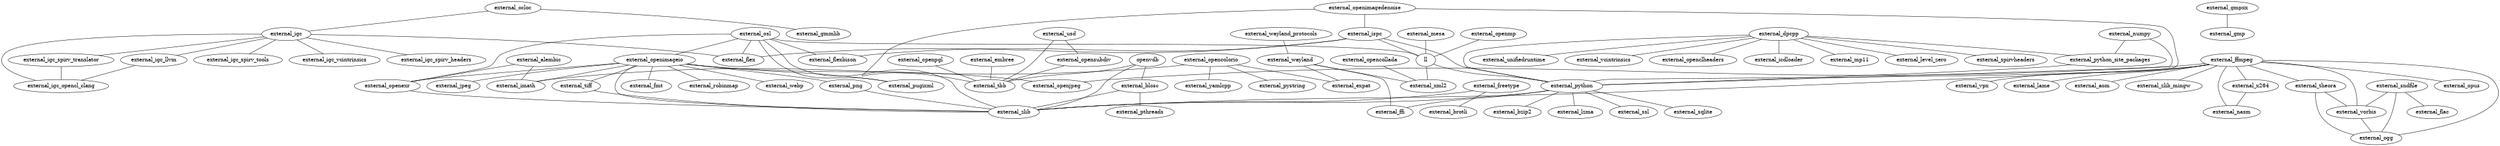 strict graph {
graph[autosize = false, size = "25.7,8.3!", resolution = 300];
	external_alembic -- external_openexr;
	external_alembic -- external_imath;
	external_blosc -- external_zlib;
	external_blosc -- external_pthreads;
	external_dpcpp -- external_python;
	external_dpcpp -- external_python_site_packages;
	external_dpcpp -- external_vcintrinsics;
	external_dpcpp -- external_openclheaders;
	external_dpcpp -- external_icdloader;
	external_dpcpp -- external_mp11;
	external_dpcpp -- external_level_zero;
	external_dpcpp -- external_spirvheaders;
	external_dpcpp -- external_unifiedruntime;
	external_embree -- external_tbb;
	external_ffmpeg -- external_zlib;
	external_ffmpeg -- external_openjpeg;
	external_ffmpeg -- external_x264;
	external_ffmpeg -- external_opus;
	external_ffmpeg -- external_vpx;
	external_ffmpeg -- external_theora;
	external_ffmpeg -- external_vorbis;
	external_ffmpeg -- external_ogg;
	external_ffmpeg -- external_lame;
	external_ffmpeg -- external_aom;
	external_ffmpeg -- external_zlib_mingw;
	external_ffmpeg -- external_nasm;
	external_freetype -- external_brotli;
	external_freetype -- external_zlib;
	external_gmpxx -- external_gmp;
	external_igc_llvm -- external_igc_opencl_clang;
	external_igc_spirv_translator -- external_igc_opencl_clang;
	external_igc -- external_igc_vcintrinsics;
	external_igc -- external_igc_llvm;
	external_igc -- external_igc_opencl_clang;
	external_igc -- external_igc_vcintrinsics;
	external_igc -- external_igc_spirv_headers;
	external_igc -- external_igc_spirv_tools;
	external_igc -- external_igc_spirv_translator;
	external_igc -- external_flex;
	external_ispc -- ll;
	external_ispc -- external_python;
	external_ispc -- external_flexbison;
	external_ispc -- external_flex;
	ll -- external_xml2;
	ll -- external_python;
	external_mesa -- ll;
	external_numpy -- external_python;
	external_numpy -- external_python_site_packages;
	external_ocloc -- external_igc;
	external_ocloc -- external_gmmlib;
	external_opencollada -- external_xml2;
	external_opencolorio -- external_yamlcpp;
	external_opencolorio -- external_expat;
	external_opencolorio -- external_imath;
	external_opencolorio -- external_pystring;
	external_openexr -- external_zlib;
	external_openimagedenoise -- external_tbb;
	external_openimagedenoise -- external_ispc;
	external_openimagedenoise -- external_python;
	external_openimageio -- external_png;
	external_openimageio -- external_zlib;
	external_openimageio -- external_openexr;
	external_openimageio -- external_imath;
	external_openimageio -- external_jpeg;
	external_openimageio -- external_tiff;
	external_openimageio -- external_pugixml;
	external_openimageio -- external_fmt;
	external_openimageio -- external_robinmap;
	external_openimageio -- external_openjpeg;
	external_openimageio -- external_webp;
	external_openmp -- ll;
	external_openpgl -- external_tbb;
	external_opensubdiv -- external_tbb;
	openvdb -- external_tbb;
	openvdb -- external_zlib;
	openvdb -- external_blosc;
	external_osl -- ll;
	external_osl -- external_openexr;
	external_osl -- external_zlib;
	external_osl -- external_openimageio;
	external_osl -- external_pugixml;
	external_osl -- external_flexbison;
	external_osl -- external_flex;
	external_png -- external_zlib;
	external_python -- external_bzip2;
	external_python -- external_ffi;
	external_python -- external_lzma;
	external_python -- external_ssl;
	external_python -- external_sqlite;
	external_python -- external_zlib;
	external_python_site_packages -- external_python;
	external_sndfile -- external_ogg;
	external_sndfile -- external_vorbis;
	external_sndfile -- external_flac;
	external_theora -- external_vorbis;
	external_theora -- external_ogg;
	external_tiff -- external_zlib;
	external_usd -- external_tbb;
	external_usd -- external_opensubdiv;
	external_vorbis -- external_ogg;
	external_wayland -- external_expat;
	external_wayland -- external_xml2;
	external_wayland -- external_ffi;
	external_wayland_protocols -- external_wayland;
	external_x264 -- external_nasm;
}
